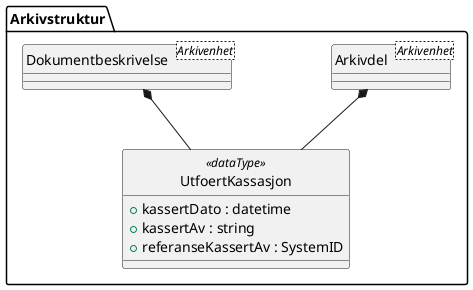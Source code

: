 @startuml
skinparam nodesep 100
hide circle
class Arkivstruktur.UtfoertKassasjon <<dataType>> {
  +kassertDato : datetime
  +kassertAv : string
  +referanseKassertAv : SystemID
}
class Arkivstruktur.Arkivdel <Arkivenhet> {
}
Arkivstruktur.Arkivdel *-- Arkivstruktur.UtfoertKassasjon
class Arkivstruktur.Dokumentbeskrivelse <Arkivenhet> {
}
Arkivstruktur.Dokumentbeskrivelse *-- Arkivstruktur.UtfoertKassasjon
@enduml
